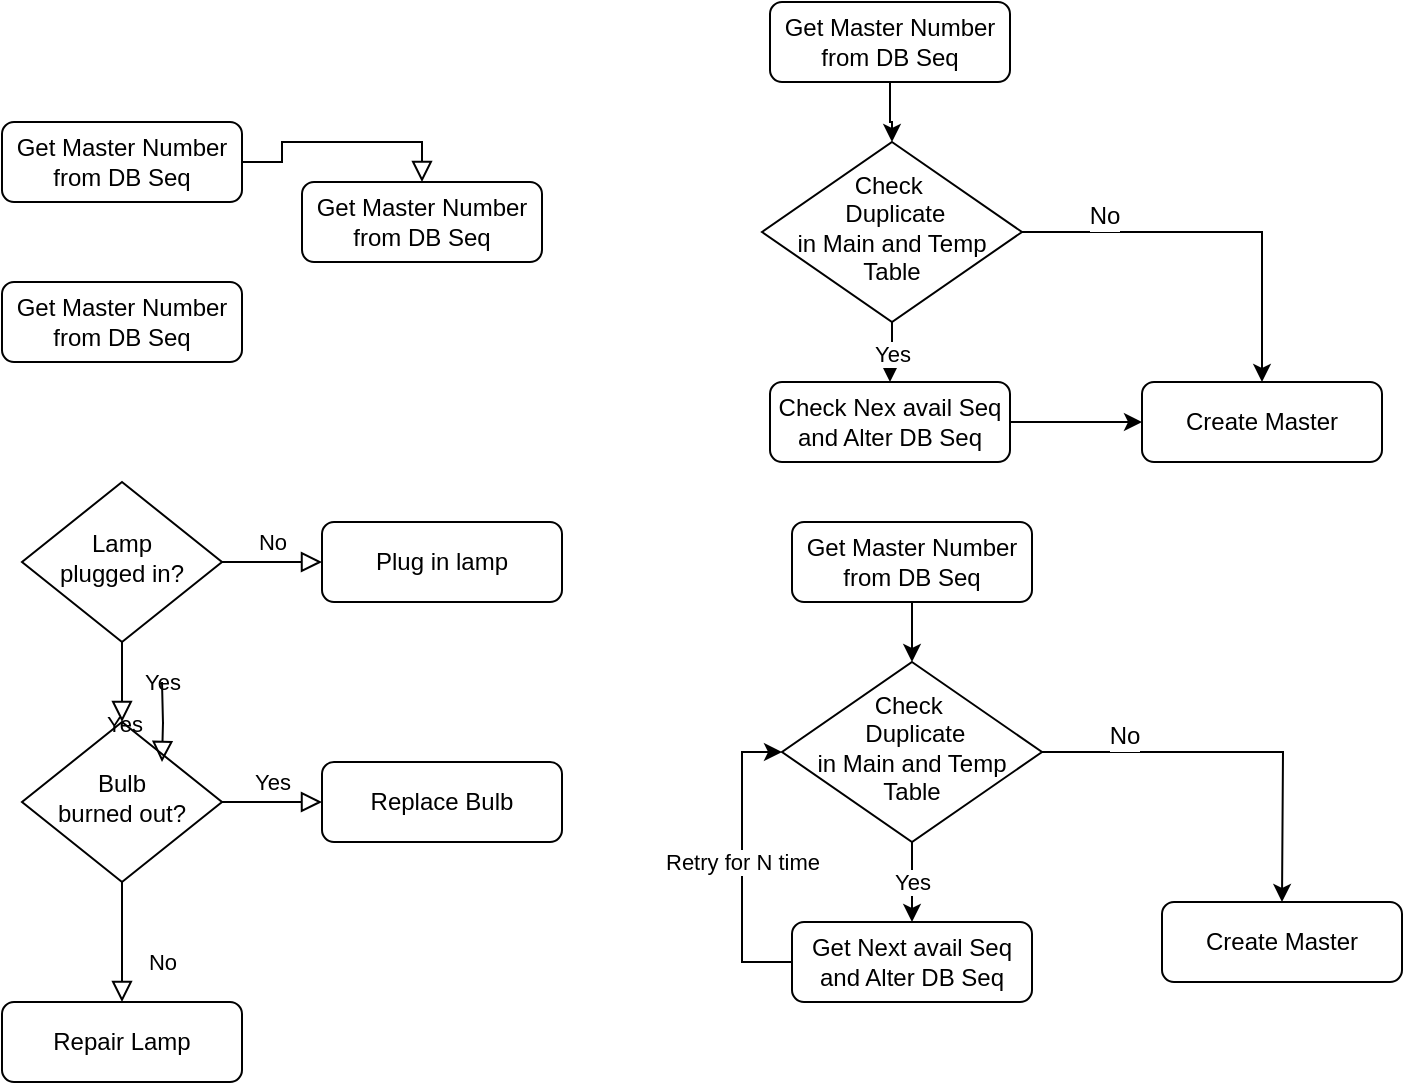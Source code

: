 <mxfile version="12.9.3" type="github">
  <diagram id="C5RBs43oDa-KdzZeNtuy" name="Page-1">
    <mxGraphModel dx="782" dy="437" grid="1" gridSize="10" guides="1" tooltips="1" connect="1" arrows="1" fold="1" page="1" pageScale="1" pageWidth="827" pageHeight="1169" math="0" shadow="0">
      <root>
        <mxCell id="WIyWlLk6GJQsqaUBKTNV-0" />
        <mxCell id="WIyWlLk6GJQsqaUBKTNV-1" parent="WIyWlLk6GJQsqaUBKTNV-0" />
        <mxCell id="WIyWlLk6GJQsqaUBKTNV-2" value="" style="rounded=0;html=1;jettySize=auto;orthogonalLoop=1;fontSize=11;endArrow=block;endFill=0;endSize=8;strokeWidth=1;shadow=0;labelBackgroundColor=none;edgeStyle=orthogonalEdgeStyle;entryX=0.5;entryY=0;entryDx=0;entryDy=0;" parent="WIyWlLk6GJQsqaUBKTNV-1" source="WIyWlLk6GJQsqaUBKTNV-3" target="YN31JHdH7wHcERkjvtZr-0" edge="1">
          <mxGeometry relative="1" as="geometry" />
        </mxCell>
        <mxCell id="WIyWlLk6GJQsqaUBKTNV-3" value="Get Master Number from DB Seq" style="rounded=1;whiteSpace=wrap;html=1;fontSize=12;glass=0;strokeWidth=1;shadow=0;" parent="WIyWlLk6GJQsqaUBKTNV-1" vertex="1">
          <mxGeometry x="160" y="80" width="120" height="40" as="geometry" />
        </mxCell>
        <mxCell id="WIyWlLk6GJQsqaUBKTNV-4" value="Yes" style="rounded=0;html=1;jettySize=auto;orthogonalLoop=1;fontSize=11;endArrow=block;endFill=0;endSize=8;strokeWidth=1;shadow=0;labelBackgroundColor=none;edgeStyle=orthogonalEdgeStyle;" parent="WIyWlLk6GJQsqaUBKTNV-1" source="WIyWlLk6GJQsqaUBKTNV-6" target="WIyWlLk6GJQsqaUBKTNV-10" edge="1">
          <mxGeometry y="20" relative="1" as="geometry">
            <mxPoint as="offset" />
          </mxGeometry>
        </mxCell>
        <mxCell id="WIyWlLk6GJQsqaUBKTNV-5" value="No" style="edgeStyle=orthogonalEdgeStyle;rounded=0;html=1;jettySize=auto;orthogonalLoop=1;fontSize=11;endArrow=block;endFill=0;endSize=8;strokeWidth=1;shadow=0;labelBackgroundColor=none;" parent="WIyWlLk6GJQsqaUBKTNV-1" source="WIyWlLk6GJQsqaUBKTNV-6" target="WIyWlLk6GJQsqaUBKTNV-7" edge="1">
          <mxGeometry y="10" relative="1" as="geometry">
            <mxPoint as="offset" />
          </mxGeometry>
        </mxCell>
        <mxCell id="WIyWlLk6GJQsqaUBKTNV-6" value="Lamp&lt;br&gt;plugged in?" style="rhombus;whiteSpace=wrap;html=1;shadow=0;fontFamily=Helvetica;fontSize=12;align=center;strokeWidth=1;spacing=6;spacingTop=-4;" parent="WIyWlLk6GJQsqaUBKTNV-1" vertex="1">
          <mxGeometry x="170" y="260" width="100" height="80" as="geometry" />
        </mxCell>
        <mxCell id="WIyWlLk6GJQsqaUBKTNV-7" value="Plug in lamp" style="rounded=1;whiteSpace=wrap;html=1;fontSize=12;glass=0;strokeWidth=1;shadow=0;" parent="WIyWlLk6GJQsqaUBKTNV-1" vertex="1">
          <mxGeometry x="320" y="280" width="120" height="40" as="geometry" />
        </mxCell>
        <mxCell id="WIyWlLk6GJQsqaUBKTNV-8" value="No" style="rounded=0;html=1;jettySize=auto;orthogonalLoop=1;fontSize=11;endArrow=block;endFill=0;endSize=8;strokeWidth=1;shadow=0;labelBackgroundColor=none;edgeStyle=orthogonalEdgeStyle;" parent="WIyWlLk6GJQsqaUBKTNV-1" source="WIyWlLk6GJQsqaUBKTNV-10" target="WIyWlLk6GJQsqaUBKTNV-11" edge="1">
          <mxGeometry x="0.333" y="20" relative="1" as="geometry">
            <mxPoint as="offset" />
          </mxGeometry>
        </mxCell>
        <mxCell id="WIyWlLk6GJQsqaUBKTNV-9" value="Yes" style="edgeStyle=orthogonalEdgeStyle;rounded=0;html=1;jettySize=auto;orthogonalLoop=1;fontSize=11;endArrow=block;endFill=0;endSize=8;strokeWidth=1;shadow=0;labelBackgroundColor=none;" parent="WIyWlLk6GJQsqaUBKTNV-1" source="WIyWlLk6GJQsqaUBKTNV-10" target="WIyWlLk6GJQsqaUBKTNV-12" edge="1">
          <mxGeometry y="10" relative="1" as="geometry">
            <mxPoint as="offset" />
          </mxGeometry>
        </mxCell>
        <mxCell id="WIyWlLk6GJQsqaUBKTNV-10" value="Bulb&lt;br&gt;burned out?" style="rhombus;whiteSpace=wrap;html=1;shadow=0;fontFamily=Helvetica;fontSize=12;align=center;strokeWidth=1;spacing=6;spacingTop=-4;" parent="WIyWlLk6GJQsqaUBKTNV-1" vertex="1">
          <mxGeometry x="170" y="380" width="100" height="80" as="geometry" />
        </mxCell>
        <mxCell id="WIyWlLk6GJQsqaUBKTNV-11" value="Repair Lamp" style="rounded=1;whiteSpace=wrap;html=1;fontSize=12;glass=0;strokeWidth=1;shadow=0;" parent="WIyWlLk6GJQsqaUBKTNV-1" vertex="1">
          <mxGeometry x="160" y="520" width="120" height="40" as="geometry" />
        </mxCell>
        <mxCell id="WIyWlLk6GJQsqaUBKTNV-12" value="Replace Bulb" style="rounded=1;whiteSpace=wrap;html=1;fontSize=12;glass=0;strokeWidth=1;shadow=0;" parent="WIyWlLk6GJQsqaUBKTNV-1" vertex="1">
          <mxGeometry x="320" y="400" width="120" height="40" as="geometry" />
        </mxCell>
        <mxCell id="YN31JHdH7wHcERkjvtZr-0" value="Get Master Number from DB Seq" style="rounded=1;whiteSpace=wrap;html=1;fontSize=12;glass=0;strokeWidth=1;shadow=0;" vertex="1" parent="WIyWlLk6GJQsqaUBKTNV-1">
          <mxGeometry x="310" y="110" width="120" height="40" as="geometry" />
        </mxCell>
        <mxCell id="YN31JHdH7wHcERkjvtZr-1" value="Get Master Number from DB Seq" style="rounded=1;whiteSpace=wrap;html=1;fontSize=12;glass=0;strokeWidth=1;shadow=0;" vertex="1" parent="WIyWlLk6GJQsqaUBKTNV-1">
          <mxGeometry x="160" y="160" width="120" height="40" as="geometry" />
        </mxCell>
        <mxCell id="YN31JHdH7wHcERkjvtZr-9" value="" style="edgeStyle=orthogonalEdgeStyle;rounded=0;orthogonalLoop=1;jettySize=auto;html=1;entryX=0.5;entryY=0;entryDx=0;entryDy=0;" edge="1" parent="WIyWlLk6GJQsqaUBKTNV-1" source="YN31JHdH7wHcERkjvtZr-2" target="YN31JHdH7wHcERkjvtZr-6">
          <mxGeometry relative="1" as="geometry">
            <mxPoint x="750" y="135" as="targetPoint" />
          </mxGeometry>
        </mxCell>
        <mxCell id="YN31JHdH7wHcERkjvtZr-14" value="No" style="text;html=1;align=center;verticalAlign=middle;resizable=0;points=[];labelBackgroundColor=#ffffff;" vertex="1" connectable="0" parent="YN31JHdH7wHcERkjvtZr-9">
          <mxGeometry x="-0.58" y="8" relative="1" as="geometry">
            <mxPoint as="offset" />
          </mxGeometry>
        </mxCell>
        <mxCell id="YN31JHdH7wHcERkjvtZr-12" value="Yes" style="edgeStyle=orthogonalEdgeStyle;rounded=0;orthogonalLoop=1;jettySize=auto;html=1;" edge="1" parent="WIyWlLk6GJQsqaUBKTNV-1" source="YN31JHdH7wHcERkjvtZr-2" target="YN31JHdH7wHcERkjvtZr-11">
          <mxGeometry relative="1" as="geometry" />
        </mxCell>
        <mxCell id="YN31JHdH7wHcERkjvtZr-2" value="Check&amp;nbsp;&lt;br&gt;&amp;nbsp;Duplicate &lt;br&gt;in Main and Temp Table" style="rhombus;whiteSpace=wrap;html=1;shadow=0;fontFamily=Helvetica;fontSize=12;align=center;strokeWidth=1;spacing=6;spacingTop=-4;" vertex="1" parent="WIyWlLk6GJQsqaUBKTNV-1">
          <mxGeometry x="540" y="90" width="130" height="90" as="geometry" />
        </mxCell>
        <mxCell id="YN31JHdH7wHcERkjvtZr-7" value="" style="edgeStyle=orthogonalEdgeStyle;rounded=0;orthogonalLoop=1;jettySize=auto;html=1;entryX=0.5;entryY=0;entryDx=0;entryDy=0;" edge="1" parent="WIyWlLk6GJQsqaUBKTNV-1" source="YN31JHdH7wHcERkjvtZr-3" target="YN31JHdH7wHcERkjvtZr-2">
          <mxGeometry relative="1" as="geometry">
            <mxPoint x="604" y="140" as="targetPoint" />
          </mxGeometry>
        </mxCell>
        <mxCell id="YN31JHdH7wHcERkjvtZr-3" value="Get Master Number from DB Seq" style="rounded=1;whiteSpace=wrap;html=1;fontSize=12;glass=0;strokeWidth=1;shadow=0;" vertex="1" parent="WIyWlLk6GJQsqaUBKTNV-1">
          <mxGeometry x="544" y="20" width="120" height="40" as="geometry" />
        </mxCell>
        <mxCell id="YN31JHdH7wHcERkjvtZr-6" value="Create Master" style="rounded=1;whiteSpace=wrap;html=1;fontSize=12;glass=0;strokeWidth=1;shadow=0;" vertex="1" parent="WIyWlLk6GJQsqaUBKTNV-1">
          <mxGeometry x="730" y="210" width="120" height="40" as="geometry" />
        </mxCell>
        <mxCell id="YN31JHdH7wHcERkjvtZr-10" value="Yes" style="rounded=0;html=1;jettySize=auto;orthogonalLoop=1;fontSize=11;endArrow=block;endFill=0;endSize=8;strokeWidth=1;shadow=0;labelBackgroundColor=none;edgeStyle=orthogonalEdgeStyle;" edge="1" parent="WIyWlLk6GJQsqaUBKTNV-1">
          <mxGeometry y="20" relative="1" as="geometry">
            <mxPoint as="offset" />
            <mxPoint x="240" y="360" as="sourcePoint" />
            <mxPoint x="240" y="400" as="targetPoint" />
          </mxGeometry>
        </mxCell>
        <mxCell id="YN31JHdH7wHcERkjvtZr-13" style="edgeStyle=orthogonalEdgeStyle;rounded=0;orthogonalLoop=1;jettySize=auto;html=1;" edge="1" parent="WIyWlLk6GJQsqaUBKTNV-1" source="YN31JHdH7wHcERkjvtZr-11">
          <mxGeometry relative="1" as="geometry">
            <mxPoint x="730" y="230" as="targetPoint" />
          </mxGeometry>
        </mxCell>
        <mxCell id="YN31JHdH7wHcERkjvtZr-11" value="Check Nex avail Seq and Alter DB Seq" style="rounded=1;whiteSpace=wrap;html=1;fontSize=12;glass=0;strokeWidth=1;shadow=0;" vertex="1" parent="WIyWlLk6GJQsqaUBKTNV-1">
          <mxGeometry x="544" y="210" width="120" height="40" as="geometry" />
        </mxCell>
        <mxCell id="YN31JHdH7wHcERkjvtZr-15" value="" style="edgeStyle=orthogonalEdgeStyle;rounded=0;orthogonalLoop=1;jettySize=auto;html=1;entryX=0.5;entryY=0;entryDx=0;entryDy=0;" edge="1" parent="WIyWlLk6GJQsqaUBKTNV-1" source="YN31JHdH7wHcERkjvtZr-18">
          <mxGeometry relative="1" as="geometry">
            <mxPoint x="800" y="470" as="targetPoint" />
          </mxGeometry>
        </mxCell>
        <mxCell id="YN31JHdH7wHcERkjvtZr-16" value="No" style="text;html=1;align=center;verticalAlign=middle;resizable=0;points=[];labelBackgroundColor=#ffffff;" vertex="1" connectable="0" parent="YN31JHdH7wHcERkjvtZr-15">
          <mxGeometry x="-0.58" y="8" relative="1" as="geometry">
            <mxPoint as="offset" />
          </mxGeometry>
        </mxCell>
        <mxCell id="YN31JHdH7wHcERkjvtZr-17" value="Yes" style="edgeStyle=orthogonalEdgeStyle;rounded=0;orthogonalLoop=1;jettySize=auto;html=1;" edge="1" parent="WIyWlLk6GJQsqaUBKTNV-1" source="YN31JHdH7wHcERkjvtZr-18" target="YN31JHdH7wHcERkjvtZr-22">
          <mxGeometry relative="1" as="geometry" />
        </mxCell>
        <mxCell id="YN31JHdH7wHcERkjvtZr-18" value="Check&amp;nbsp;&lt;br&gt;&amp;nbsp;Duplicate &lt;br&gt;in Main and Temp Table" style="rhombus;whiteSpace=wrap;html=1;shadow=0;fontFamily=Helvetica;fontSize=12;align=center;strokeWidth=1;spacing=6;spacingTop=-4;" vertex="1" parent="WIyWlLk6GJQsqaUBKTNV-1">
          <mxGeometry x="550" y="350" width="130" height="90" as="geometry" />
        </mxCell>
        <mxCell id="YN31JHdH7wHcERkjvtZr-19" value="" style="edgeStyle=orthogonalEdgeStyle;rounded=0;orthogonalLoop=1;jettySize=auto;html=1;entryX=0.5;entryY=0;entryDx=0;entryDy=0;" edge="1" parent="WIyWlLk6GJQsqaUBKTNV-1" source="YN31JHdH7wHcERkjvtZr-20" target="YN31JHdH7wHcERkjvtZr-18">
          <mxGeometry relative="1" as="geometry">
            <mxPoint x="614" y="400" as="targetPoint" />
          </mxGeometry>
        </mxCell>
        <mxCell id="YN31JHdH7wHcERkjvtZr-20" value="Get Master Number from DB Seq" style="rounded=1;whiteSpace=wrap;html=1;fontSize=12;glass=0;strokeWidth=1;shadow=0;" vertex="1" parent="WIyWlLk6GJQsqaUBKTNV-1">
          <mxGeometry x="555" y="280" width="120" height="40" as="geometry" />
        </mxCell>
        <mxCell id="YN31JHdH7wHcERkjvtZr-27" value="Retry for N time" style="edgeStyle=orthogonalEdgeStyle;rounded=0;orthogonalLoop=1;jettySize=auto;html=1;entryX=0;entryY=0.5;entryDx=0;entryDy=0;exitX=0;exitY=0.5;exitDx=0;exitDy=0;" edge="1" parent="WIyWlLk6GJQsqaUBKTNV-1" source="YN31JHdH7wHcERkjvtZr-22" target="YN31JHdH7wHcERkjvtZr-18">
          <mxGeometry relative="1" as="geometry">
            <mxPoint x="510" y="400" as="targetPoint" />
          </mxGeometry>
        </mxCell>
        <mxCell id="YN31JHdH7wHcERkjvtZr-22" value="Get Next avail Seq and Alter DB Seq" style="rounded=1;whiteSpace=wrap;html=1;fontSize=12;glass=0;strokeWidth=1;shadow=0;" vertex="1" parent="WIyWlLk6GJQsqaUBKTNV-1">
          <mxGeometry x="555" y="480" width="120" height="40" as="geometry" />
        </mxCell>
        <mxCell id="YN31JHdH7wHcERkjvtZr-23" value="Create Master" style="rounded=1;whiteSpace=wrap;html=1;fontSize=12;glass=0;strokeWidth=1;shadow=0;" vertex="1" parent="WIyWlLk6GJQsqaUBKTNV-1">
          <mxGeometry x="740" y="470" width="120" height="40" as="geometry" />
        </mxCell>
      </root>
    </mxGraphModel>
  </diagram>
</mxfile>
